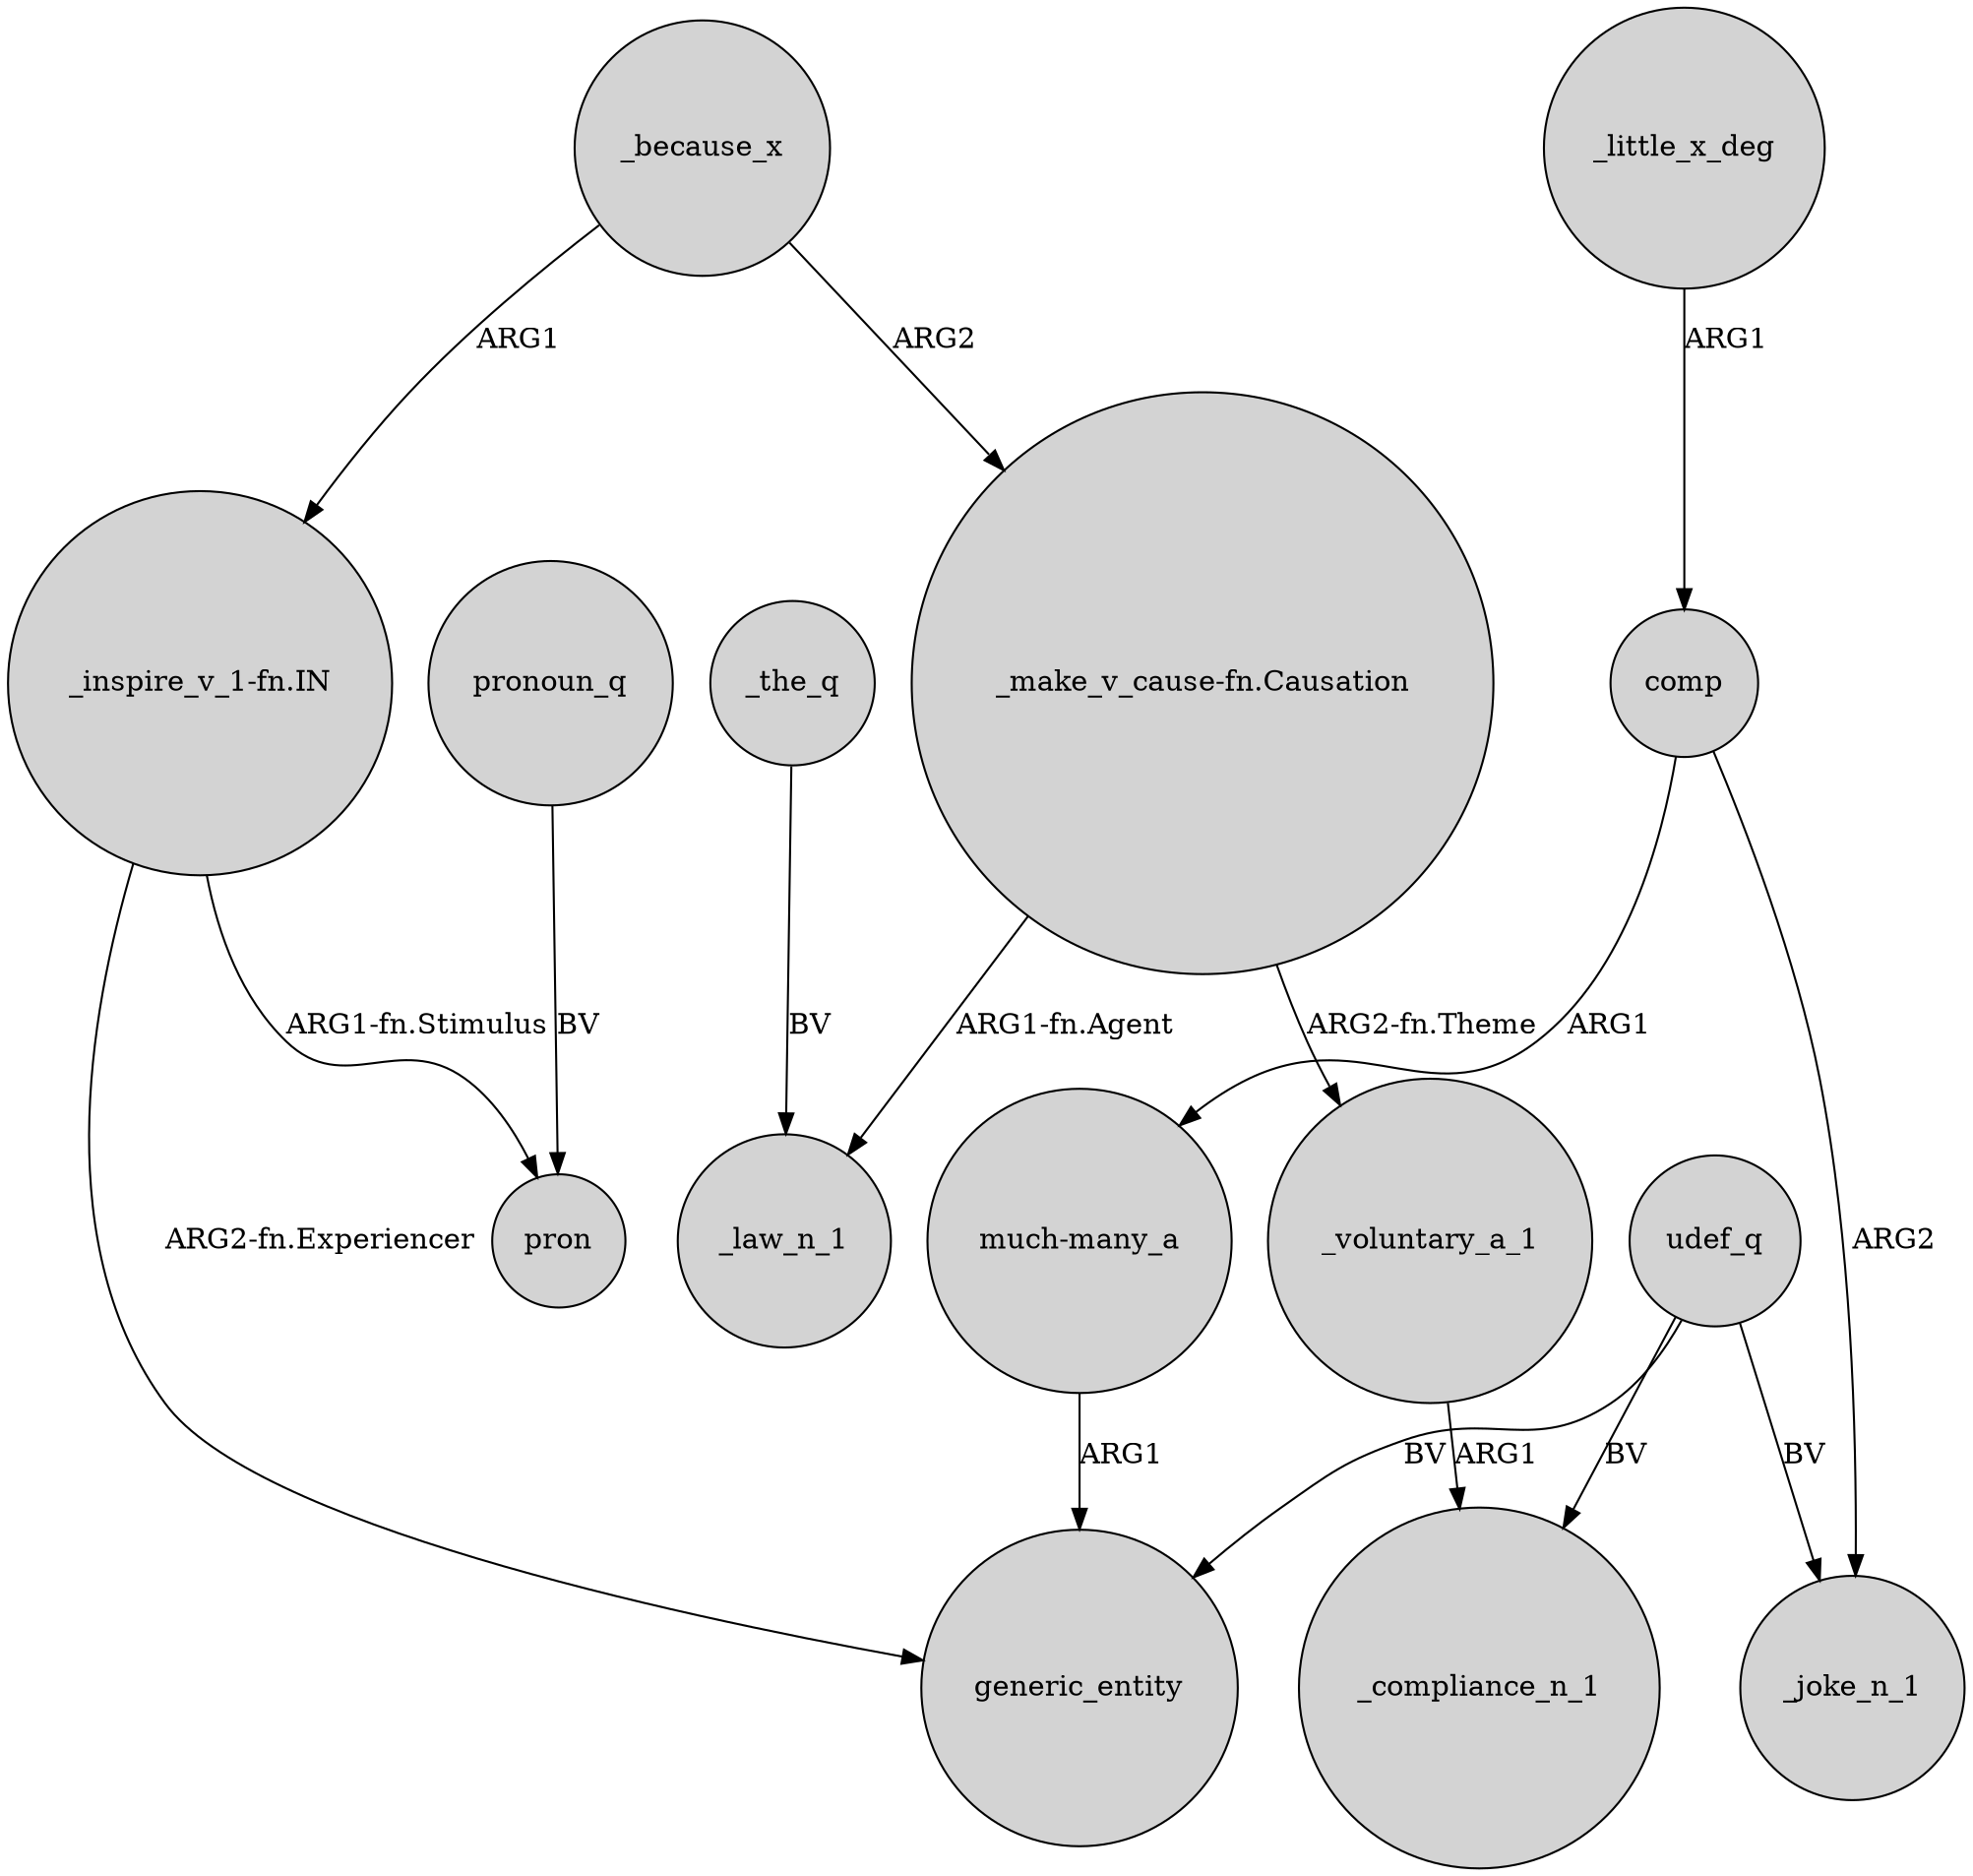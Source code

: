 digraph {
	node [shape=circle style=filled]
	"_inspire_v_1-fn.IN" -> pron [label="ARG1-fn.Stimulus"]
	_voluntary_a_1 -> _compliance_n_1 [label=ARG1]
	_because_x -> "_inspire_v_1-fn.IN" [label=ARG1]
	"_inspire_v_1-fn.IN" -> generic_entity [label="ARG2-fn.Experiencer"]
	_little_x_deg -> comp [label=ARG1]
	comp -> "much-many_a" [label=ARG1]
	udef_q -> _joke_n_1 [label=BV]
	_because_x -> "_make_v_cause-fn.Causation" [label=ARG2]
	udef_q -> generic_entity [label=BV]
	comp -> _joke_n_1 [label=ARG2]
	pronoun_q -> pron [label=BV]
	_the_q -> _law_n_1 [label=BV]
	"_make_v_cause-fn.Causation" -> _law_n_1 [label="ARG1-fn.Agent"]
	"much-many_a" -> generic_entity [label=ARG1]
	"_make_v_cause-fn.Causation" -> _voluntary_a_1 [label="ARG2-fn.Theme"]
	udef_q -> _compliance_n_1 [label=BV]
}
